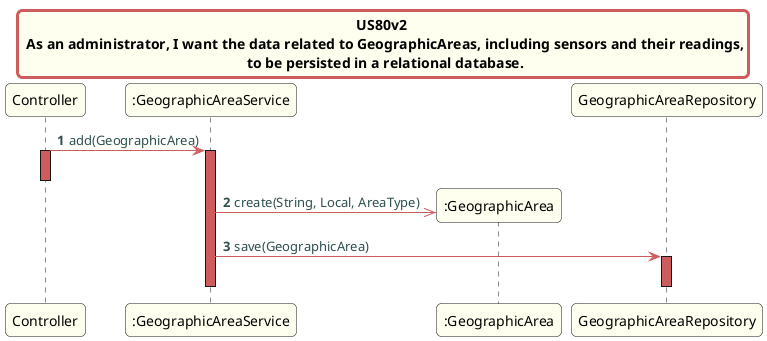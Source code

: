 @startuml
title US015v2 \n REF XML file.
skinparam titleBorderRoundCorner 10
skinparam titleBorderThickness 3
skinparam titleBorderColor indianred
skinparam titleBackgroundColor ivory
skinparam FontName quicksand

skinparam actor {
  BorderColor indianred
  }

skinparam sequence {
  LifeLineBackgroundColor indianred
  ParticipantBackgroundColor ivory
}

skinparam roundcorner 10

skinparam component {
  arrowThickness 1
  ArrowFontName Verdana
  ArrowColor indianred
  ArrowFontColor darkslategrey
}


title US80v2 \n As an administrator, I want the data related to GeographicAreas, including sensors and their readings,\n to be persisted in a relational database.

autonumber

Controller -> ":GeographicAreaService": add(GeographicArea)
activate Controller
deactivate Controller
create ":GeographicArea"
activate ":GeographicAreaService"
":GeographicAreaService" ->> ":GeographicArea": create(String, Local, AreaType)
":GeographicAreaService" -> "GeographicAreaRepository": save(GeographicArea)
activate "GeographicAreaRepository"
deactivate "GeographicAreaRepository"
deactivate ":GeographicAreaService"
@enduml